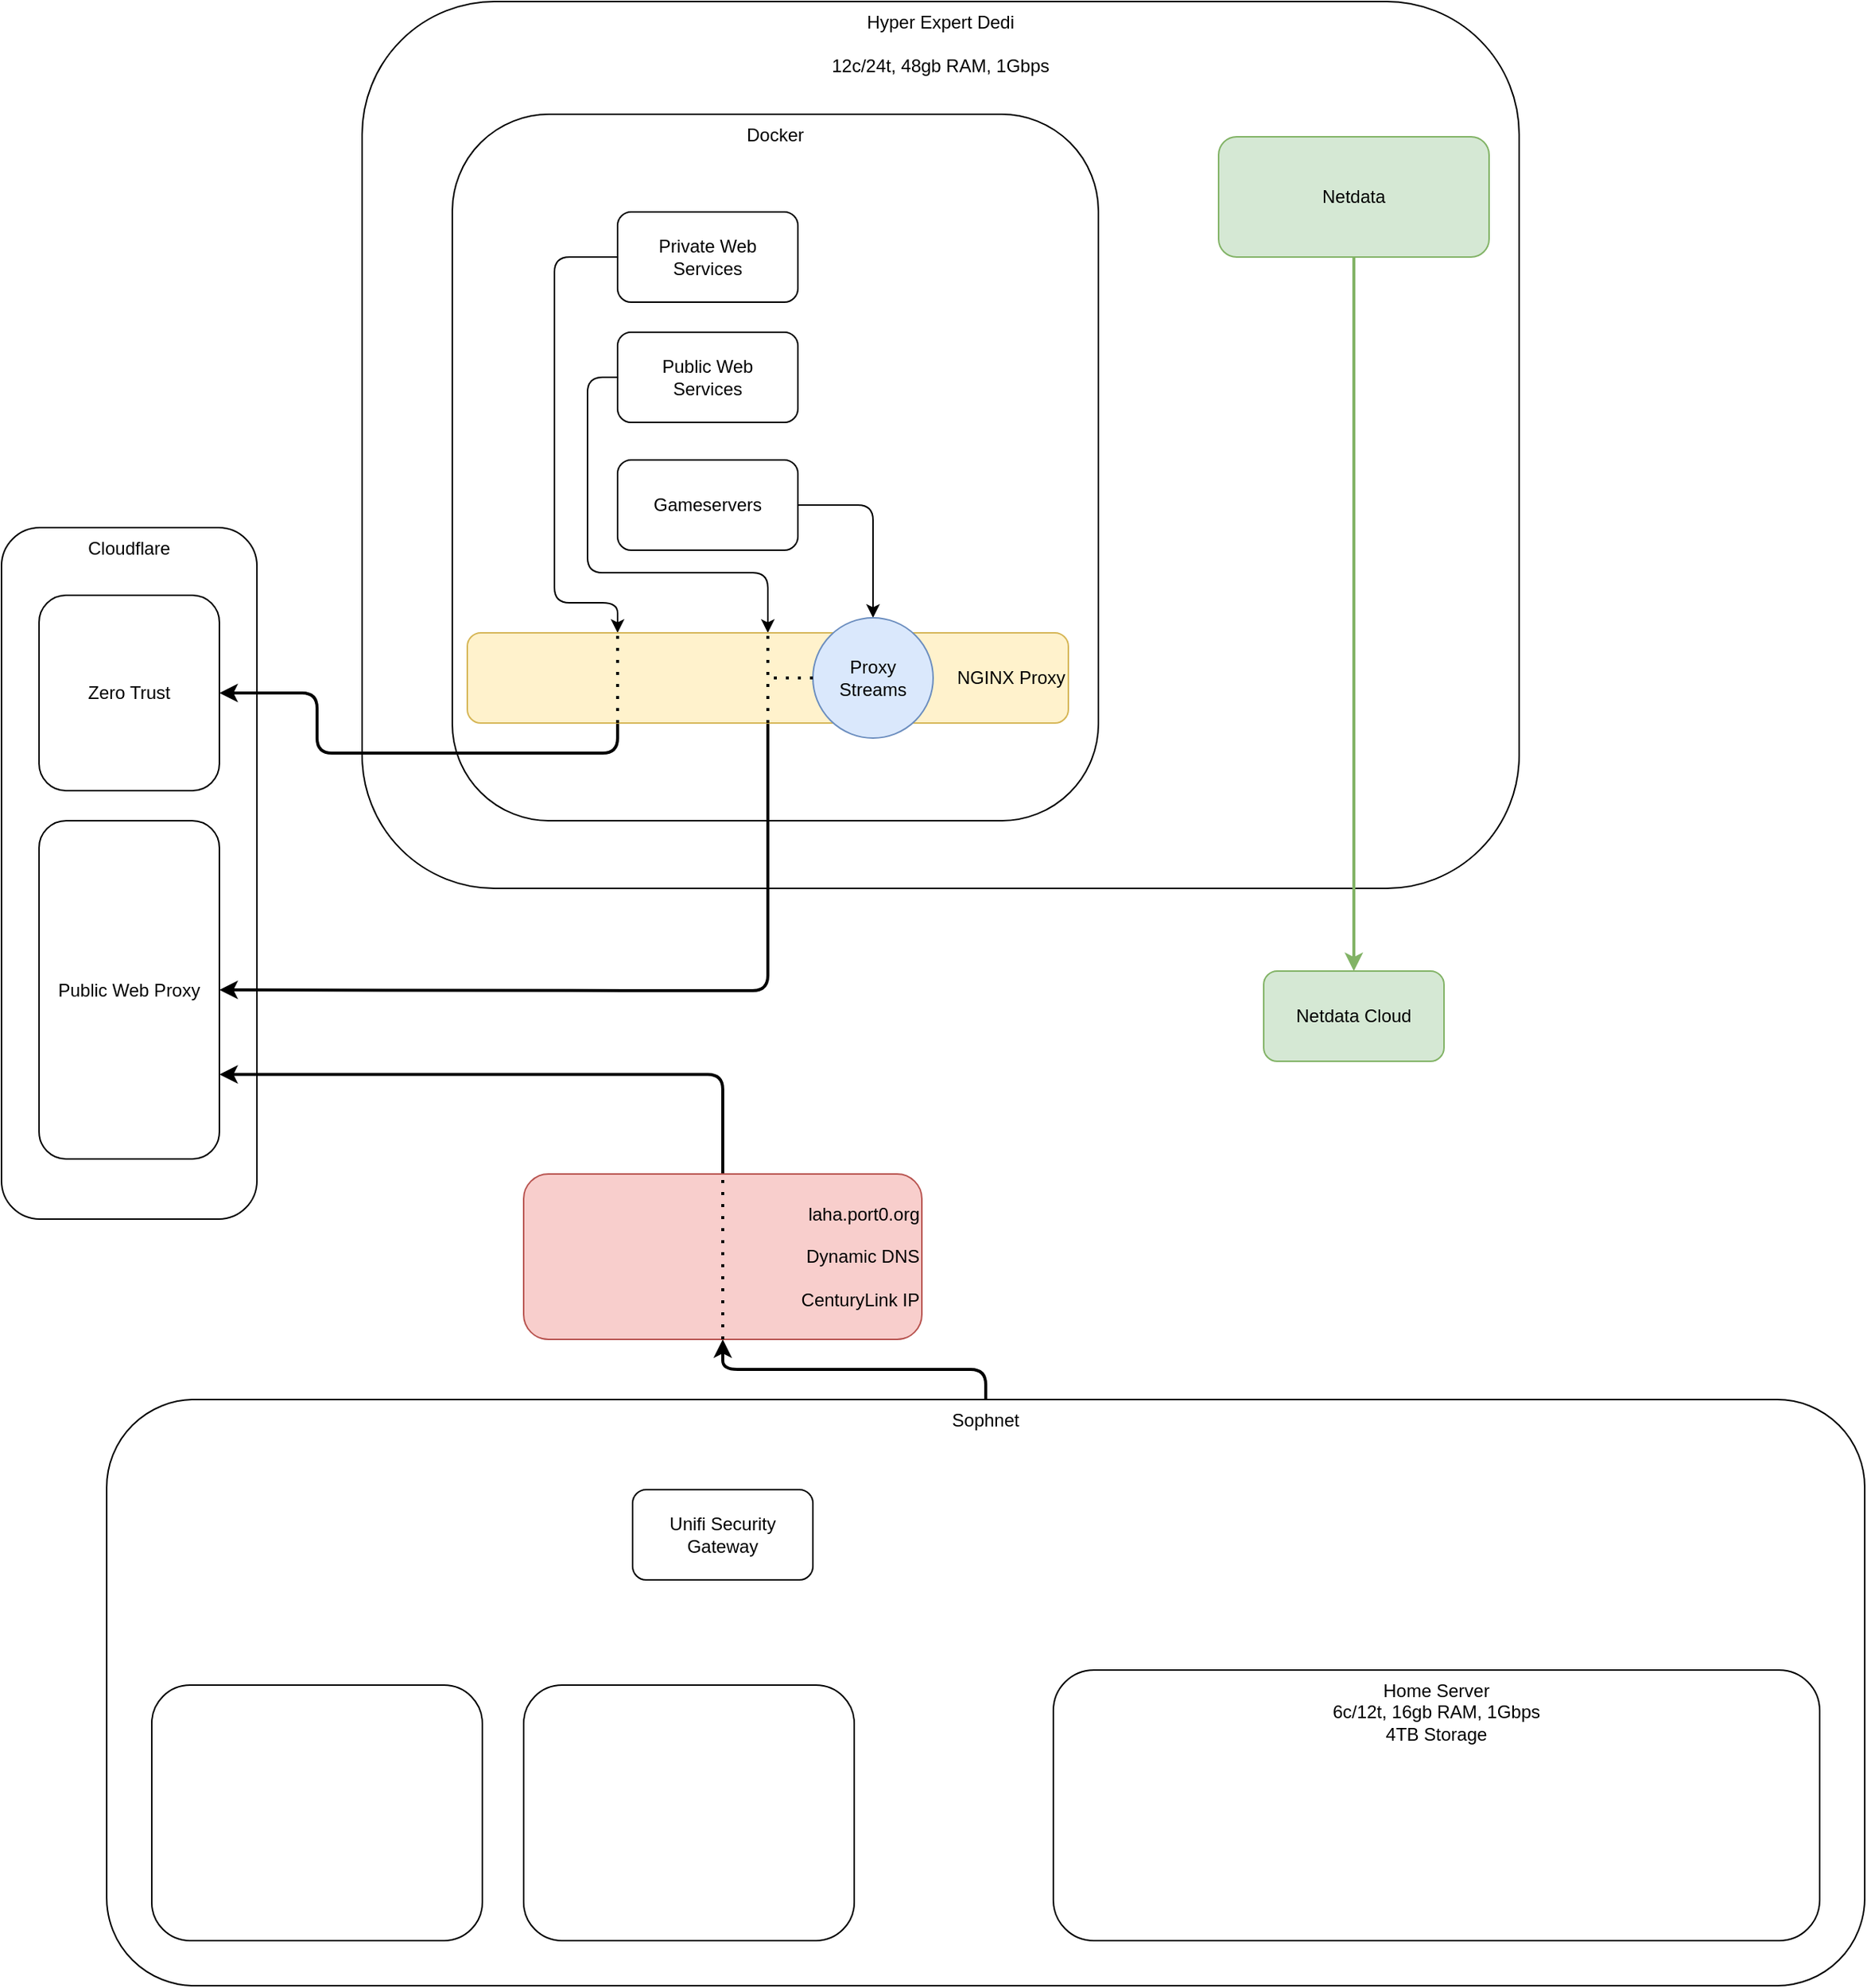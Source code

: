 <mxfile version="20.6.0" type="github">
  <diagram id="gJivuIxHG_xqBKkxD-LC" name="Page-1">
    <mxGraphModel dx="1471" dy="802" grid="1" gridSize="10" guides="1" tooltips="1" connect="1" arrows="1" fold="1" page="0" pageScale="1" pageWidth="850" pageHeight="1100" math="0" shadow="0">
      <root>
        <mxCell id="0" />
        <mxCell id="1" parent="0" />
        <mxCell id="MJrhQgnbmXT1inlWQ865-1" value="Hyper Expert Dedi&lt;br&gt;&lt;br&gt;12c/24t, 48gb RAM, 1Gbps&lt;br&gt;" style="rounded=1;whiteSpace=wrap;html=1;sketch=0;glass=0;shadow=0;verticalAlign=top;" parent="1" vertex="1">
          <mxGeometry x="270" y="40" width="770" height="590" as="geometry" />
        </mxCell>
        <mxCell id="MJrhQgnbmXT1inlWQ865-2" value="Docker" style="rounded=1;whiteSpace=wrap;html=1;shadow=0;glass=0;sketch=0;verticalAlign=top;" parent="1" vertex="1">
          <mxGeometry x="330" y="115" width="430" height="470" as="geometry" />
        </mxCell>
        <mxCell id="MJrhQgnbmXT1inlWQ865-13" style="edgeStyle=orthogonalEdgeStyle;rounded=1;orthogonalLoop=1;jettySize=auto;html=1;entryX=0.25;entryY=0;entryDx=0;entryDy=0;" parent="1" source="MJrhQgnbmXT1inlWQ865-3" target="MJrhQgnbmXT1inlWQ865-12" edge="1">
          <mxGeometry relative="1" as="geometry">
            <Array as="points">
              <mxPoint x="398" y="210" />
              <mxPoint x="398" y="440" />
              <mxPoint x="440" y="440" />
            </Array>
          </mxGeometry>
        </mxCell>
        <mxCell id="MJrhQgnbmXT1inlWQ865-3" value="Private Web &lt;br&gt;Services" style="rounded=1;whiteSpace=wrap;html=1;shadow=0;glass=0;sketch=0;" parent="1" vertex="1">
          <mxGeometry x="440" y="180" width="120" height="60" as="geometry" />
        </mxCell>
        <mxCell id="MJrhQgnbmXT1inlWQ865-14" style="edgeStyle=orthogonalEdgeStyle;rounded=1;orthogonalLoop=1;jettySize=auto;html=1;entryX=0.5;entryY=0;entryDx=0;entryDy=0;" parent="1" source="MJrhQgnbmXT1inlWQ865-4" target="MJrhQgnbmXT1inlWQ865-12" edge="1">
          <mxGeometry relative="1" as="geometry">
            <Array as="points">
              <mxPoint x="420" y="290" />
              <mxPoint x="420" y="420" />
              <mxPoint x="540" y="420" />
            </Array>
          </mxGeometry>
        </mxCell>
        <mxCell id="MJrhQgnbmXT1inlWQ865-4" value="Public Web&lt;br&gt;Services" style="rounded=1;whiteSpace=wrap;html=1;shadow=0;glass=0;sketch=0;" parent="1" vertex="1">
          <mxGeometry x="440" y="260" width="120" height="60" as="geometry" />
        </mxCell>
        <mxCell id="LOMgN8zi5obExEgm35g5-9" style="edgeStyle=orthogonalEdgeStyle;orthogonalLoop=1;jettySize=auto;html=1;exitX=1;exitY=0.5;exitDx=0;exitDy=0;entryX=0.5;entryY=0;entryDx=0;entryDy=0;strokeWidth=1;" edge="1" parent="1" source="MJrhQgnbmXT1inlWQ865-5" target="LOMgN8zi5obExEgm35g5-8">
          <mxGeometry relative="1" as="geometry" />
        </mxCell>
        <mxCell id="MJrhQgnbmXT1inlWQ865-5" value="Gameservers" style="rounded=1;whiteSpace=wrap;html=1;shadow=0;glass=0;sketch=0;" parent="1" vertex="1">
          <mxGeometry x="440" y="345" width="120" height="60" as="geometry" />
        </mxCell>
        <mxCell id="M2vfjgmWQR_qXqCJv0Ql-2" style="edgeStyle=orthogonalEdgeStyle;rounded=1;orthogonalLoop=1;jettySize=auto;html=1;exitX=0.5;exitY=1;exitDx=0;exitDy=0;fillColor=#d5e8d4;strokeColor=#82b366;strokeWidth=2;" edge="1" parent="1" source="MJrhQgnbmXT1inlWQ865-6" target="M2vfjgmWQR_qXqCJv0Ql-1">
          <mxGeometry relative="1" as="geometry" />
        </mxCell>
        <mxCell id="MJrhQgnbmXT1inlWQ865-6" value="Netdata" style="rounded=1;whiteSpace=wrap;html=1;shadow=0;glass=0;sketch=0;fillColor=#d5e8d4;strokeColor=#82b366;" parent="1" vertex="1">
          <mxGeometry x="840" y="130" width="180" height="80" as="geometry" />
        </mxCell>
        <mxCell id="MJrhQgnbmXT1inlWQ865-7" value="Cloudflare" style="rounded=1;whiteSpace=wrap;html=1;shadow=0;glass=0;sketch=0;verticalAlign=top;" parent="1" vertex="1">
          <mxGeometry x="30" y="390" width="170" height="460" as="geometry" />
        </mxCell>
        <mxCell id="MJrhQgnbmXT1inlWQ865-8" value="Public Web Proxy" style="rounded=1;whiteSpace=wrap;html=1;shadow=0;glass=0;sketch=0;" parent="1" vertex="1">
          <mxGeometry x="55" y="585" width="120" height="225" as="geometry" />
        </mxCell>
        <mxCell id="MJrhQgnbmXT1inlWQ865-10" value="Zero Trust" style="rounded=1;whiteSpace=wrap;html=1;shadow=0;glass=0;sketch=0;" parent="1" vertex="1">
          <mxGeometry x="55" y="435" width="120" height="130" as="geometry" />
        </mxCell>
        <mxCell id="MJrhQgnbmXT1inlWQ865-28" style="edgeStyle=orthogonalEdgeStyle;rounded=1;orthogonalLoop=1;jettySize=auto;html=1;exitX=0.25;exitY=1;exitDx=0;exitDy=0;entryX=1;entryY=0.5;entryDx=0;entryDy=0;strokeWidth=2;" parent="1" source="MJrhQgnbmXT1inlWQ865-12" target="MJrhQgnbmXT1inlWQ865-10" edge="1">
          <mxGeometry relative="1" as="geometry">
            <Array as="points">
              <mxPoint x="440" y="540" />
              <mxPoint x="240" y="540" />
              <mxPoint x="240" y="500" />
            </Array>
          </mxGeometry>
        </mxCell>
        <mxCell id="MJrhQgnbmXT1inlWQ865-29" style="edgeStyle=orthogonalEdgeStyle;rounded=1;orthogonalLoop=1;jettySize=auto;html=1;exitX=0.5;exitY=1;exitDx=0;exitDy=0;entryX=1;entryY=0.5;entryDx=0;entryDy=0;strokeWidth=2;" parent="1" source="MJrhQgnbmXT1inlWQ865-12" target="MJrhQgnbmXT1inlWQ865-8" edge="1">
          <mxGeometry relative="1" as="geometry">
            <Array as="points">
              <mxPoint x="455" y="698" />
              <mxPoint x="175" y="698" />
            </Array>
          </mxGeometry>
        </mxCell>
        <mxCell id="MJrhQgnbmXT1inlWQ865-12" value="NGINX Proxy" style="rounded=1;whiteSpace=wrap;html=1;shadow=0;glass=0;sketch=0;fillColor=#fff2cc;strokeColor=#d6b656;align=right;" parent="1" vertex="1">
          <mxGeometry x="340" y="460" width="400" height="60" as="geometry" />
        </mxCell>
        <mxCell id="MJrhQgnbmXT1inlWQ865-16" value="" style="endArrow=none;dashed=1;html=1;dashPattern=1 3;strokeWidth=2;rounded=1;exitX=0.25;exitY=1;exitDx=0;exitDy=0;entryX=0.25;entryY=0;entryDx=0;entryDy=0;" parent="1" source="MJrhQgnbmXT1inlWQ865-12" target="MJrhQgnbmXT1inlWQ865-12" edge="1">
          <mxGeometry width="50" height="50" relative="1" as="geometry">
            <mxPoint x="590" y="470" as="sourcePoint" />
            <mxPoint x="640" y="420" as="targetPoint" />
          </mxGeometry>
        </mxCell>
        <mxCell id="MJrhQgnbmXT1inlWQ865-17" value="" style="endArrow=none;dashed=1;html=1;dashPattern=1 3;strokeWidth=2;rounded=1;entryX=0.5;entryY=0;entryDx=0;entryDy=0;exitX=0.5;exitY=1;exitDx=0;exitDy=0;" parent="1" source="MJrhQgnbmXT1inlWQ865-12" target="MJrhQgnbmXT1inlWQ865-12" edge="1">
          <mxGeometry width="50" height="50" relative="1" as="geometry">
            <mxPoint x="590" y="470" as="sourcePoint" />
            <mxPoint x="640" y="420" as="targetPoint" />
          </mxGeometry>
        </mxCell>
        <mxCell id="M2vfjgmWQR_qXqCJv0Ql-1" value="Netdata Cloud" style="rounded=1;whiteSpace=wrap;html=1;fillColor=#d5e8d4;strokeColor=#82b366;" vertex="1" parent="1">
          <mxGeometry x="870" y="685" width="120" height="60" as="geometry" />
        </mxCell>
        <mxCell id="LOMgN8zi5obExEgm35g5-3" style="edgeStyle=orthogonalEdgeStyle;orthogonalLoop=1;jettySize=auto;html=1;entryX=0.5;entryY=1;entryDx=0;entryDy=0;strokeWidth=2;" edge="1" parent="1" source="LOMgN8zi5obExEgm35g5-1" target="LOMgN8zi5obExEgm35g5-2">
          <mxGeometry relative="1" as="geometry" />
        </mxCell>
        <mxCell id="LOMgN8zi5obExEgm35g5-1" value="Sophnet" style="rounded=1;whiteSpace=wrap;html=1;verticalAlign=top;" vertex="1" parent="1">
          <mxGeometry x="100" y="970" width="1170" height="390" as="geometry" />
        </mxCell>
        <mxCell id="LOMgN8zi5obExEgm35g5-5" style="edgeStyle=orthogonalEdgeStyle;orthogonalLoop=1;jettySize=auto;html=1;exitX=0.5;exitY=0;exitDx=0;exitDy=0;entryX=1;entryY=0.75;entryDx=0;entryDy=0;strokeWidth=2;" edge="1" parent="1" source="LOMgN8zi5obExEgm35g5-2" target="MJrhQgnbmXT1inlWQ865-8">
          <mxGeometry relative="1" as="geometry" />
        </mxCell>
        <mxCell id="LOMgN8zi5obExEgm35g5-2" value="laha.port0.org&lt;br&gt;&lt;br&gt;Dynamic DNS&lt;br&gt;&lt;br&gt;CenturyLink IP" style="rounded=1;whiteSpace=wrap;html=1;align=right;fillColor=#f8cecc;strokeColor=#b85450;" vertex="1" parent="1">
          <mxGeometry x="377.5" y="820" width="265" height="110" as="geometry" />
        </mxCell>
        <mxCell id="LOMgN8zi5obExEgm35g5-6" value="" style="endArrow=none;dashed=1;html=1;dashPattern=1 3;strokeWidth=2;exitX=0.5;exitY=1;exitDx=0;exitDy=0;entryX=0.5;entryY=0;entryDx=0;entryDy=0;" edge="1" parent="1" source="LOMgN8zi5obExEgm35g5-2" target="LOMgN8zi5obExEgm35g5-2">
          <mxGeometry width="50" height="50" relative="1" as="geometry">
            <mxPoint x="480" y="810" as="sourcePoint" />
            <mxPoint x="530" y="760" as="targetPoint" />
          </mxGeometry>
        </mxCell>
        <mxCell id="LOMgN8zi5obExEgm35g5-7" value="Unifi Security Gateway" style="rounded=1;whiteSpace=wrap;html=1;" vertex="1" parent="1">
          <mxGeometry x="450" y="1030" width="120" height="60" as="geometry" />
        </mxCell>
        <mxCell id="LOMgN8zi5obExEgm35g5-8" value="Proxy&lt;br&gt;Streams" style="ellipse;whiteSpace=wrap;html=1;aspect=fixed;fillColor=#dae8fc;strokeColor=#6c8ebf;" vertex="1" parent="1">
          <mxGeometry x="570" y="450" width="80" height="80" as="geometry" />
        </mxCell>
        <mxCell id="LOMgN8zi5obExEgm35g5-10" value="" style="endArrow=none;dashed=1;html=1;dashPattern=1 3;strokeWidth=2;exitX=0;exitY=0.5;exitDx=0;exitDy=0;" edge="1" parent="1" source="LOMgN8zi5obExEgm35g5-8">
          <mxGeometry width="50" height="50" relative="1" as="geometry">
            <mxPoint x="520" y="560" as="sourcePoint" />
            <mxPoint x="540" y="490" as="targetPoint" />
          </mxGeometry>
        </mxCell>
        <mxCell id="LOMgN8zi5obExEgm35g5-11" value="Home Server&lt;br&gt;6c/12t, 16gb RAM, 1Gbps&lt;br&gt;4TB Storage" style="rounded=1;whiteSpace=wrap;html=1;verticalAlign=top;" vertex="1" parent="1">
          <mxGeometry x="730" y="1150" width="510" height="180" as="geometry" />
        </mxCell>
        <mxCell id="LOMgN8zi5obExEgm35g5-12" value="" style="rounded=1;whiteSpace=wrap;html=1;" vertex="1" parent="1">
          <mxGeometry x="130" y="1160" width="220" height="170" as="geometry" />
        </mxCell>
        <mxCell id="LOMgN8zi5obExEgm35g5-13" value="" style="rounded=1;whiteSpace=wrap;html=1;" vertex="1" parent="1">
          <mxGeometry x="377.5" y="1160" width="220" height="170" as="geometry" />
        </mxCell>
      </root>
    </mxGraphModel>
  </diagram>
</mxfile>
